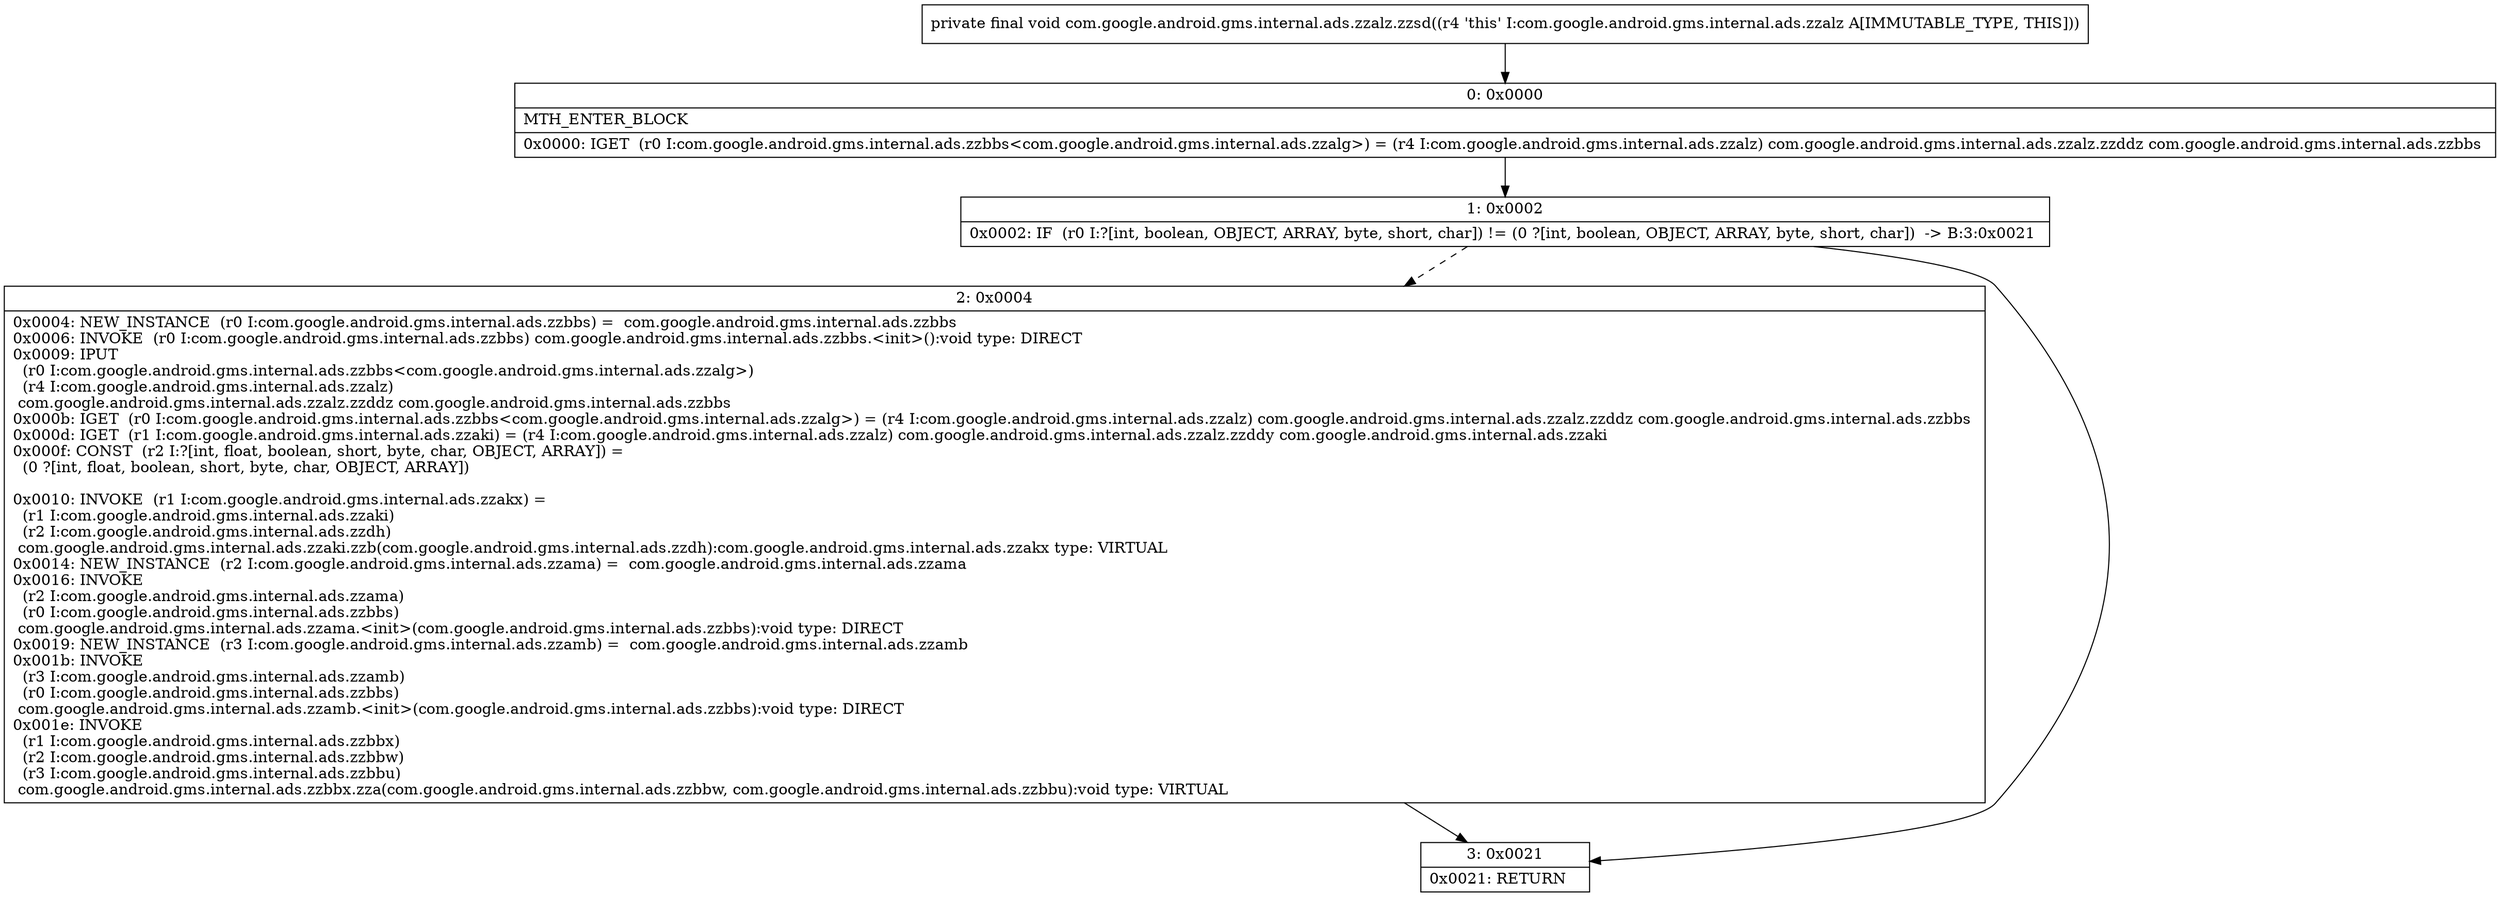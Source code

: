 digraph "CFG forcom.google.android.gms.internal.ads.zzalz.zzsd()V" {
Node_0 [shape=record,label="{0\:\ 0x0000|MTH_ENTER_BLOCK\l|0x0000: IGET  (r0 I:com.google.android.gms.internal.ads.zzbbs\<com.google.android.gms.internal.ads.zzalg\>) = (r4 I:com.google.android.gms.internal.ads.zzalz) com.google.android.gms.internal.ads.zzalz.zzddz com.google.android.gms.internal.ads.zzbbs \l}"];
Node_1 [shape=record,label="{1\:\ 0x0002|0x0002: IF  (r0 I:?[int, boolean, OBJECT, ARRAY, byte, short, char]) != (0 ?[int, boolean, OBJECT, ARRAY, byte, short, char])  \-\> B:3:0x0021 \l}"];
Node_2 [shape=record,label="{2\:\ 0x0004|0x0004: NEW_INSTANCE  (r0 I:com.google.android.gms.internal.ads.zzbbs) =  com.google.android.gms.internal.ads.zzbbs \l0x0006: INVOKE  (r0 I:com.google.android.gms.internal.ads.zzbbs) com.google.android.gms.internal.ads.zzbbs.\<init\>():void type: DIRECT \l0x0009: IPUT  \l  (r0 I:com.google.android.gms.internal.ads.zzbbs\<com.google.android.gms.internal.ads.zzalg\>)\l  (r4 I:com.google.android.gms.internal.ads.zzalz)\l com.google.android.gms.internal.ads.zzalz.zzddz com.google.android.gms.internal.ads.zzbbs \l0x000b: IGET  (r0 I:com.google.android.gms.internal.ads.zzbbs\<com.google.android.gms.internal.ads.zzalg\>) = (r4 I:com.google.android.gms.internal.ads.zzalz) com.google.android.gms.internal.ads.zzalz.zzddz com.google.android.gms.internal.ads.zzbbs \l0x000d: IGET  (r1 I:com.google.android.gms.internal.ads.zzaki) = (r4 I:com.google.android.gms.internal.ads.zzalz) com.google.android.gms.internal.ads.zzalz.zzddy com.google.android.gms.internal.ads.zzaki \l0x000f: CONST  (r2 I:?[int, float, boolean, short, byte, char, OBJECT, ARRAY]) = \l  (0 ?[int, float, boolean, short, byte, char, OBJECT, ARRAY])\l \l0x0010: INVOKE  (r1 I:com.google.android.gms.internal.ads.zzakx) = \l  (r1 I:com.google.android.gms.internal.ads.zzaki)\l  (r2 I:com.google.android.gms.internal.ads.zzdh)\l com.google.android.gms.internal.ads.zzaki.zzb(com.google.android.gms.internal.ads.zzdh):com.google.android.gms.internal.ads.zzakx type: VIRTUAL \l0x0014: NEW_INSTANCE  (r2 I:com.google.android.gms.internal.ads.zzama) =  com.google.android.gms.internal.ads.zzama \l0x0016: INVOKE  \l  (r2 I:com.google.android.gms.internal.ads.zzama)\l  (r0 I:com.google.android.gms.internal.ads.zzbbs)\l com.google.android.gms.internal.ads.zzama.\<init\>(com.google.android.gms.internal.ads.zzbbs):void type: DIRECT \l0x0019: NEW_INSTANCE  (r3 I:com.google.android.gms.internal.ads.zzamb) =  com.google.android.gms.internal.ads.zzamb \l0x001b: INVOKE  \l  (r3 I:com.google.android.gms.internal.ads.zzamb)\l  (r0 I:com.google.android.gms.internal.ads.zzbbs)\l com.google.android.gms.internal.ads.zzamb.\<init\>(com.google.android.gms.internal.ads.zzbbs):void type: DIRECT \l0x001e: INVOKE  \l  (r1 I:com.google.android.gms.internal.ads.zzbbx)\l  (r2 I:com.google.android.gms.internal.ads.zzbbw)\l  (r3 I:com.google.android.gms.internal.ads.zzbbu)\l com.google.android.gms.internal.ads.zzbbx.zza(com.google.android.gms.internal.ads.zzbbw, com.google.android.gms.internal.ads.zzbbu):void type: VIRTUAL \l}"];
Node_3 [shape=record,label="{3\:\ 0x0021|0x0021: RETURN   \l}"];
MethodNode[shape=record,label="{private final void com.google.android.gms.internal.ads.zzalz.zzsd((r4 'this' I:com.google.android.gms.internal.ads.zzalz A[IMMUTABLE_TYPE, THIS])) }"];
MethodNode -> Node_0;
Node_0 -> Node_1;
Node_1 -> Node_2[style=dashed];
Node_1 -> Node_3;
Node_2 -> Node_3;
}

